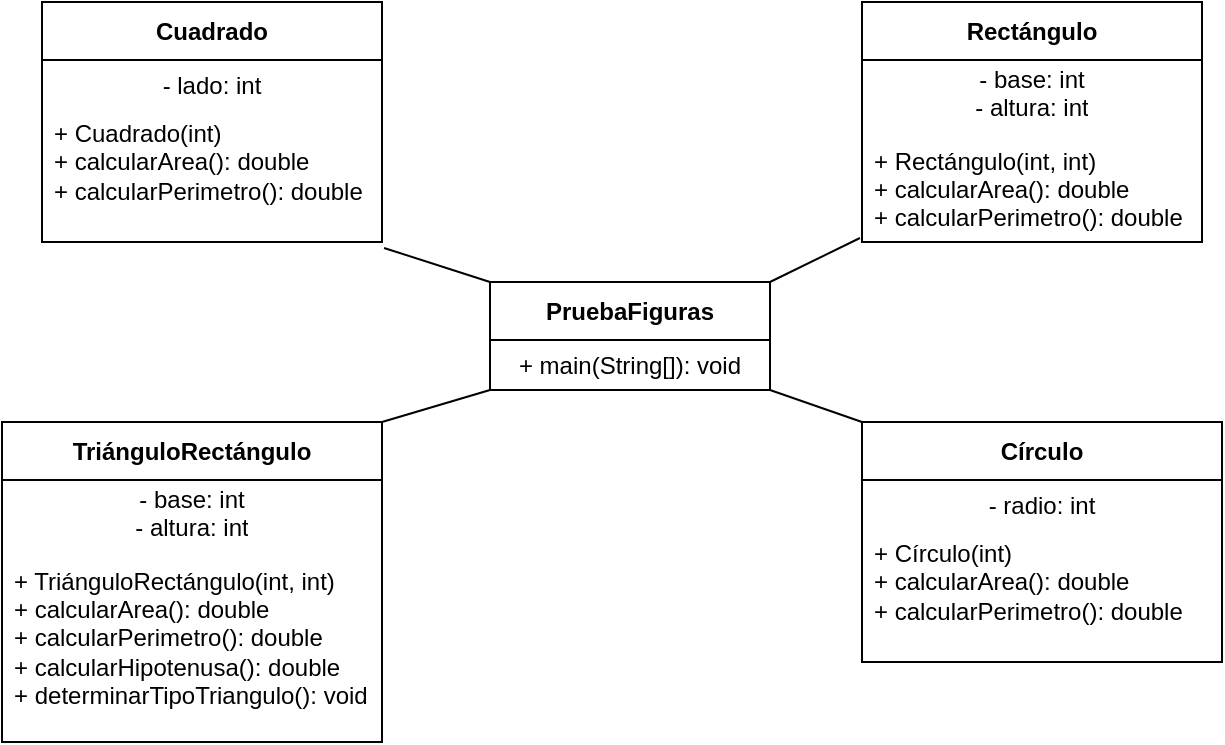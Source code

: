 <mxfile version="26.2.14">
  <diagram name="Página-1" id="YhshxeGFKpBnIAXKG_Zu">
    <mxGraphModel dx="1426" dy="1936" grid="1" gridSize="10" guides="1" tooltips="1" connect="1" arrows="1" fold="1" page="1" pageScale="1" pageWidth="827" pageHeight="1169" math="0" shadow="0">
      <root>
        <mxCell id="0" />
        <mxCell id="1" parent="0" />
        <mxCell id="NtFZV9TeVk9EKYyjNwA9-2" value="Círculo" style="swimlane;fontStyle=1;align=center;verticalAlign=middle;childLayout=stackLayout;horizontal=1;startSize=29;horizontalStack=0;resizeParent=1;resizeParentMax=0;resizeLast=0;collapsible=0;marginBottom=0;html=1;whiteSpace=wrap;" vertex="1" parent="1">
          <mxGeometry x="530" y="-710" width="180" height="120" as="geometry" />
        </mxCell>
        <mxCell id="NtFZV9TeVk9EKYyjNwA9-3" value="&lt;div&gt;- radio: int&lt;/div&gt;" style="text;html=1;strokeColor=none;fillColor=none;align=center;verticalAlign=middle;spacingLeft=4;spacingRight=4;overflow=hidden;rotatable=0;points=[[0,0.5],[1,0.5]];portConstraint=eastwest;whiteSpace=wrap;" vertex="1" parent="NtFZV9TeVk9EKYyjNwA9-2">
          <mxGeometry y="29" width="180" height="25" as="geometry" />
        </mxCell>
        <mxCell id="NtFZV9TeVk9EKYyjNwA9-4" value="&lt;div&gt;+ Círculo(int)&lt;/div&gt;&lt;div&gt;+ calcularArea(): double&lt;/div&gt;&lt;div&gt;+ calcularPerimetro(): double&lt;/div&gt;&lt;div&gt;&lt;br&gt;&lt;/div&gt;" style="text;html=1;strokeColor=none;fillColor=none;align=left;verticalAlign=middle;spacingLeft=4;spacingRight=4;overflow=hidden;rotatable=0;points=[[0,0.5],[1,0.5]];portConstraint=eastwest;whiteSpace=wrap;" vertex="1" parent="NtFZV9TeVk9EKYyjNwA9-2">
          <mxGeometry y="54" width="180" height="66" as="geometry" />
        </mxCell>
        <mxCell id="NtFZV9TeVk9EKYyjNwA9-5" value="Rectángulo" style="swimlane;fontStyle=1;align=center;verticalAlign=middle;childLayout=stackLayout;horizontal=1;startSize=29;horizontalStack=0;resizeParent=1;resizeParentMax=0;resizeLast=0;collapsible=0;marginBottom=0;html=1;whiteSpace=wrap;" vertex="1" parent="1">
          <mxGeometry x="530" y="-920" width="170" height="120" as="geometry" />
        </mxCell>
        <mxCell id="NtFZV9TeVk9EKYyjNwA9-6" value="&lt;div&gt;- base: int&lt;/div&gt;&lt;div&gt;- altura: int&lt;/div&gt;&lt;div&gt;&lt;br&gt;&lt;/div&gt;" style="text;html=1;strokeColor=none;fillColor=none;align=center;verticalAlign=middle;spacingLeft=4;spacingRight=4;overflow=hidden;rotatable=0;points=[[0,0.5],[1,0.5]];portConstraint=eastwest;whiteSpace=wrap;" vertex="1" parent="NtFZV9TeVk9EKYyjNwA9-5">
          <mxGeometry y="29" width="170" height="41" as="geometry" />
        </mxCell>
        <mxCell id="NtFZV9TeVk9EKYyjNwA9-7" value="&lt;div&gt;+ Rectángulo(int, int)&lt;/div&gt;&lt;div&gt;+ calcularArea(): double&lt;/div&gt;&lt;div&gt;+ calcularPerimetro(): double&lt;/div&gt;&lt;div&gt;&lt;br&gt;&lt;/div&gt;" style="text;html=1;strokeColor=none;fillColor=none;align=left;verticalAlign=middle;spacingLeft=4;spacingRight=4;overflow=hidden;rotatable=0;points=[[0,0.5],[1,0.5]];portConstraint=eastwest;whiteSpace=wrap;" vertex="1" parent="NtFZV9TeVk9EKYyjNwA9-5">
          <mxGeometry y="70" width="170" height="50" as="geometry" />
        </mxCell>
        <mxCell id="NtFZV9TeVk9EKYyjNwA9-8" value="Cuadrado" style="swimlane;fontStyle=1;align=center;verticalAlign=middle;childLayout=stackLayout;horizontal=1;startSize=29;horizontalStack=0;resizeParent=1;resizeParentMax=0;resizeLast=0;collapsible=0;marginBottom=0;html=1;whiteSpace=wrap;" vertex="1" parent="1">
          <mxGeometry x="120" y="-920" width="170" height="120" as="geometry" />
        </mxCell>
        <mxCell id="NtFZV9TeVk9EKYyjNwA9-9" value="&lt;div&gt;- lado: int&lt;/div&gt;" style="text;html=1;strokeColor=none;fillColor=none;align=center;verticalAlign=middle;spacingLeft=4;spacingRight=4;overflow=hidden;rotatable=0;points=[[0,0.5],[1,0.5]];portConstraint=eastwest;whiteSpace=wrap;" vertex="1" parent="NtFZV9TeVk9EKYyjNwA9-8">
          <mxGeometry y="29" width="170" height="25" as="geometry" />
        </mxCell>
        <mxCell id="NtFZV9TeVk9EKYyjNwA9-10" value="&lt;div&gt;+ Cuadrado(int)&lt;/div&gt;&lt;div&gt;+ calcularArea(): double&lt;/div&gt;&lt;div&gt;+ calcularPerimetro(): double&lt;/div&gt;&lt;div&gt;&lt;br&gt;&lt;/div&gt;" style="text;html=1;strokeColor=none;fillColor=none;align=left;verticalAlign=middle;spacingLeft=4;spacingRight=4;overflow=hidden;rotatable=0;points=[[0,0.5],[1,0.5]];portConstraint=eastwest;whiteSpace=wrap;" vertex="1" parent="NtFZV9TeVk9EKYyjNwA9-8">
          <mxGeometry y="54" width="170" height="66" as="geometry" />
        </mxCell>
        <mxCell id="NtFZV9TeVk9EKYyjNwA9-11" value="TriánguloRectángulo" style="swimlane;fontStyle=1;align=center;verticalAlign=middle;childLayout=stackLayout;horizontal=1;startSize=29;horizontalStack=0;resizeParent=1;resizeParentMax=0;resizeLast=0;collapsible=0;marginBottom=0;html=1;whiteSpace=wrap;" vertex="1" parent="1">
          <mxGeometry x="100" y="-710" width="190" height="160" as="geometry" />
        </mxCell>
        <mxCell id="NtFZV9TeVk9EKYyjNwA9-12" value="&lt;div&gt;- base: int&lt;/div&gt;&lt;div&gt;- altura: int&lt;/div&gt;&lt;div&gt;&lt;br&gt;&lt;/div&gt;" style="text;html=1;strokeColor=none;fillColor=none;align=center;verticalAlign=middle;spacingLeft=4;spacingRight=4;overflow=hidden;rotatable=0;points=[[0,0.5],[1,0.5]];portConstraint=eastwest;whiteSpace=wrap;" vertex="1" parent="NtFZV9TeVk9EKYyjNwA9-11">
          <mxGeometry y="29" width="190" height="41" as="geometry" />
        </mxCell>
        <mxCell id="NtFZV9TeVk9EKYyjNwA9-13" value="&lt;div&gt;+ TriánguloRectángulo(int, int)&lt;/div&gt;&lt;div&gt;+ calcularArea(): double&lt;/div&gt;&lt;div&gt;+ calcularPerimetro(): double&lt;/div&gt;&lt;div&gt;+ calcularHipotenusa(): double&lt;/div&gt;&lt;div&gt;+ determinarTipoTriangulo(): void&lt;/div&gt;&lt;div&gt;&lt;br&gt;&lt;/div&gt;" style="text;html=1;strokeColor=none;fillColor=none;align=left;verticalAlign=middle;spacingLeft=4;spacingRight=4;overflow=hidden;rotatable=0;points=[[0,0.5],[1,0.5]];portConstraint=eastwest;whiteSpace=wrap;" vertex="1" parent="NtFZV9TeVk9EKYyjNwA9-11">
          <mxGeometry y="70" width="190" height="90" as="geometry" />
        </mxCell>
        <mxCell id="NtFZV9TeVk9EKYyjNwA9-14" value="PruebaFiguras" style="swimlane;fontStyle=1;align=center;verticalAlign=middle;childLayout=stackLayout;horizontal=1;startSize=29;horizontalStack=0;resizeParent=1;resizeParentMax=0;resizeLast=0;collapsible=0;marginBottom=0;html=1;whiteSpace=wrap;" vertex="1" parent="1">
          <mxGeometry x="344" y="-780" width="140" height="54" as="geometry" />
        </mxCell>
        <mxCell id="NtFZV9TeVk9EKYyjNwA9-15" value="&lt;div&gt;+ main(String[]): void&lt;/div&gt;" style="text;html=1;strokeColor=none;fillColor=none;align=center;verticalAlign=middle;spacingLeft=4;spacingRight=4;overflow=hidden;rotatable=0;points=[[0,0.5],[1,0.5]];portConstraint=eastwest;whiteSpace=wrap;" vertex="1" parent="NtFZV9TeVk9EKYyjNwA9-14">
          <mxGeometry y="29" width="140" height="25" as="geometry" />
        </mxCell>
        <mxCell id="NtFZV9TeVk9EKYyjNwA9-17" value="" style="endArrow=none;html=1;rounded=0;entryX=-0.006;entryY=0.96;entryDx=0;entryDy=0;entryPerimeter=0;" edge="1" parent="1" target="NtFZV9TeVk9EKYyjNwA9-7">
          <mxGeometry width="50" height="50" relative="1" as="geometry">
            <mxPoint x="484" y="-780" as="sourcePoint" />
            <mxPoint x="534" y="-830" as="targetPoint" />
          </mxGeometry>
        </mxCell>
        <mxCell id="NtFZV9TeVk9EKYyjNwA9-18" value="" style="endArrow=none;html=1;rounded=0;entryX=1.006;entryY=1.045;entryDx=0;entryDy=0;entryPerimeter=0;" edge="1" parent="1" target="NtFZV9TeVk9EKYyjNwA9-10">
          <mxGeometry width="50" height="50" relative="1" as="geometry">
            <mxPoint x="344" y="-780" as="sourcePoint" />
            <mxPoint x="394" y="-830" as="targetPoint" />
          </mxGeometry>
        </mxCell>
        <mxCell id="NtFZV9TeVk9EKYyjNwA9-19" value="" style="endArrow=none;html=1;rounded=0;exitX=1;exitY=0;exitDx=0;exitDy=0;" edge="1" parent="1" source="NtFZV9TeVk9EKYyjNwA9-11">
          <mxGeometry width="50" height="50" relative="1" as="geometry">
            <mxPoint x="294" y="-676" as="sourcePoint" />
            <mxPoint x="344" y="-726" as="targetPoint" />
          </mxGeometry>
        </mxCell>
        <mxCell id="NtFZV9TeVk9EKYyjNwA9-20" value="" style="endArrow=none;html=1;rounded=0;exitX=0;exitY=0;exitDx=0;exitDy=0;" edge="1" parent="1" source="NtFZV9TeVk9EKYyjNwA9-2">
          <mxGeometry width="50" height="50" relative="1" as="geometry">
            <mxPoint x="434" y="-676" as="sourcePoint" />
            <mxPoint x="484" y="-726" as="targetPoint" />
          </mxGeometry>
        </mxCell>
      </root>
    </mxGraphModel>
  </diagram>
</mxfile>
